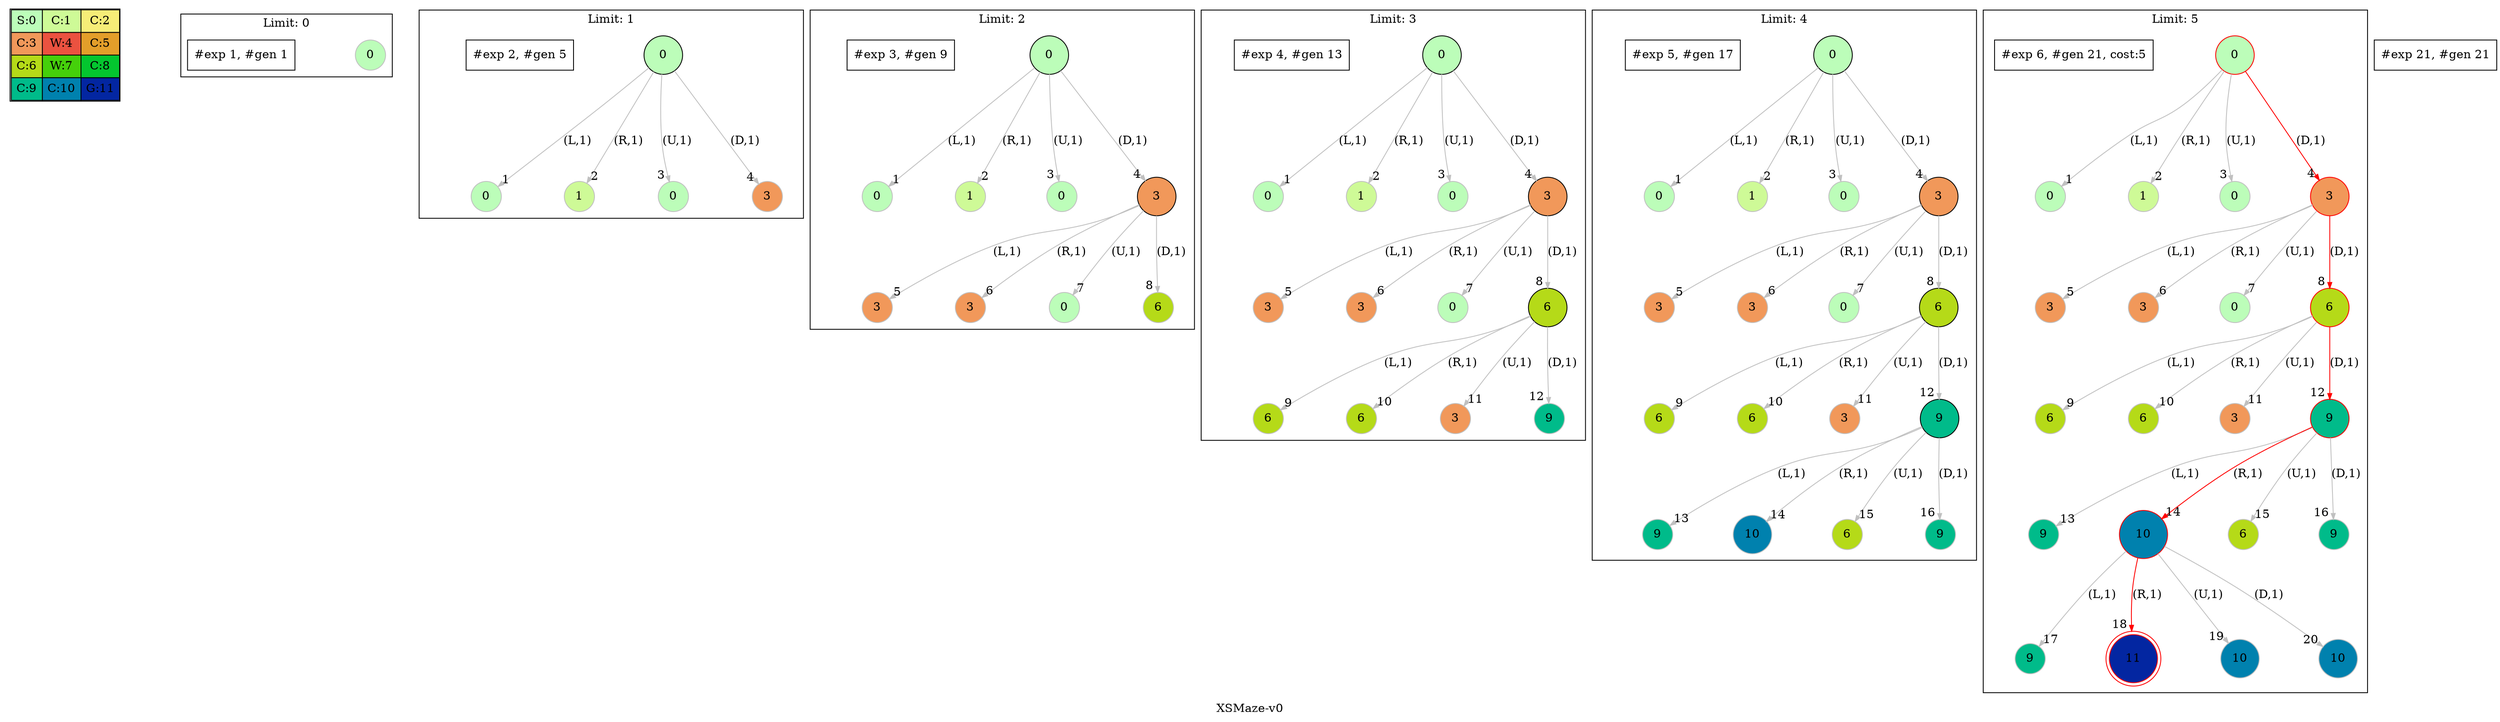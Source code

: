 digraph XSMaze { label="XSMaze-v0" 
subgraph MAP {label=Map;map [shape=plaintext label=<<table border="1" cellpadding="5" cellspacing="0" cellborder="1"><tr><td bgcolor="0.32745098 0.267733   0.99083125 1.        ">S:0</td><td bgcolor="0.24117647 0.39545121 0.97940977 1.        ">C:1</td><td bgcolor="0.15490196 0.51591783 0.96349314 1.        ">C:2</td></tr><tr><td bgcolor="0.06862745 0.62692381 0.94315443 1.        ">C:3</td><td bgcolor="0.01764706 0.72643357 0.91848699 1.        ">W:4</td><td bgcolor="0.10392157 0.81262237 0.88960401 1.        ">C:5</td></tr><tr><td bgcolor="0.19803922 0.88960401 0.8534438  1.        ">C:6</td><td bgcolor="0.28431373 0.94315443 0.81619691 1.        ">W:7</td><td bgcolor="0.37058824 0.97940977 0.77520398 1.        ">C:8</td></tr><tr><td bgcolor="0.45686275 0.99770518 0.73065313 1.        ">C:9</td><td bgcolor="0.54313725 0.99770518 0.68274886 1.        ">C:10</td><td bgcolor="0.62941176 0.97940977 0.63171101 1.        ">G:11</td></tr></table>>]} 
 nodesep=1 ranksep=1 node [shape=circle] edge [arrowsize=0.7] 
subgraph cluster0 { label="Limit: 0"   nodesep=1 ranksep=1 node [shape=circle] edge [arrowsize=0.7] 
"0_0" [label=0 style=filled color=grey fillcolor="0.32745098 0.267733   0.99083125 1.        " ];  
"#exp 1, #gen 1" [ shape=box ]; }
subgraph cluster1 { label="Limit: 1"   nodesep=1 ranksep=1 node [shape=circle] edge [arrowsize=0.7] 
"1_0" [label=0 style=filled color=grey fillcolor="0.32745098 0.267733   0.99083125 1.        " ];  
"1_0" [label=" 0 " style=filled color=black fillcolor="0.32745098 0.267733   0.99083125 1.        " ];  "1_0.0-0" [label=0 style=filled color=grey fillcolor="0.32745098 0.267733   0.99083125 1.        " ];   "1_0" -> "1_0.0-0" [label="(L,1)" headlabel=" 1 " color=grey ]; 
"1_0.1-1" [label=1 style=filled color=grey fillcolor="0.24117647 0.39545121 0.97940977 1.        " ];   "1_0" -> "1_0.1-1" [label="(R,1)" headlabel=" 2 " color=grey ]; 
"1_0.0-2" [label=0 style=filled color=grey fillcolor="0.32745098 0.267733   0.99083125 1.        " ];   "1_0" -> "1_0.0-2" [label="(U,1)" headlabel=" 3 " color=grey ]; 
"1_0.3-3" [label=3 style=filled color=grey fillcolor="0.06862745 0.62692381 0.94315443 1.        " ];   "1_0" -> "1_0.3-3" [label="(D,1)" headlabel=" 4 " color=grey ]; 
"#exp 2, #gen 5" [ shape=box ]; }
subgraph cluster2 { label="Limit: 2"   nodesep=1 ranksep=1 node [shape=circle] edge [arrowsize=0.7] 
"2_0" [label=0 style=filled color=grey fillcolor="0.32745098 0.267733   0.99083125 1.        " ];  
"2_0" [label=" 0 " style=filled color=black fillcolor="0.32745098 0.267733   0.99083125 1.        " ];  "2_0.0-0" [label=0 style=filled color=grey fillcolor="0.32745098 0.267733   0.99083125 1.        " ];   "2_0" -> "2_0.0-0" [label="(L,1)" headlabel=" 1 " color=grey ]; 
"2_0.1-1" [label=1 style=filled color=grey fillcolor="0.24117647 0.39545121 0.97940977 1.        " ];   "2_0" -> "2_0.1-1" [label="(R,1)" headlabel=" 2 " color=grey ]; 
"2_0.0-2" [label=0 style=filled color=grey fillcolor="0.32745098 0.267733   0.99083125 1.        " ];   "2_0" -> "2_0.0-2" [label="(U,1)" headlabel=" 3 " color=grey ]; 
"2_0.3-3" [label=3 style=filled color=grey fillcolor="0.06862745 0.62692381 0.94315443 1.        " ];   "2_0" -> "2_0.3-3" [label="(D,1)" headlabel=" 4 " color=grey ]; 
"2_0.3-3" [label=" 3 " style=filled color=black fillcolor="0.06862745 0.62692381 0.94315443 1.        " ];  "2_0.3.3-0" [label=3 style=filled color=grey fillcolor="0.06862745 0.62692381 0.94315443 1.        " ];   "2_0.3-3" -> "2_0.3.3-0" [label="(L,1)" headlabel=" 5 " color=grey ]; 
"2_0.3.3-1" [label=3 style=filled color=grey fillcolor="0.06862745 0.62692381 0.94315443 1.        " ];   "2_0.3-3" -> "2_0.3.3-1" [label="(R,1)" headlabel=" 6 " color=grey ]; 
"2_0.3.0-2" [label=0 style=filled color=grey fillcolor="0.32745098 0.267733   0.99083125 1.        " ];   "2_0.3-3" -> "2_0.3.0-2" [label="(U,1)" headlabel=" 7 " color=grey ]; 
"2_0.3.6-3" [label=6 style=filled color=grey fillcolor="0.19803922 0.88960401 0.8534438  1.        " ];   "2_0.3-3" -> "2_0.3.6-3" [label="(D,1)" headlabel=" 8 " color=grey ]; 
"#exp 3, #gen 9" [ shape=box ]; }
subgraph cluster3 { label="Limit: 3"   nodesep=1 ranksep=1 node [shape=circle] edge [arrowsize=0.7] 
"3_0" [label=0 style=filled color=grey fillcolor="0.32745098 0.267733   0.99083125 1.        " ];  
"3_0" [label=" 0 " style=filled color=black fillcolor="0.32745098 0.267733   0.99083125 1.        " ];  "3_0.0-0" [label=0 style=filled color=grey fillcolor="0.32745098 0.267733   0.99083125 1.        " ];   "3_0" -> "3_0.0-0" [label="(L,1)" headlabel=" 1 " color=grey ]; 
"3_0.1-1" [label=1 style=filled color=grey fillcolor="0.24117647 0.39545121 0.97940977 1.        " ];   "3_0" -> "3_0.1-1" [label="(R,1)" headlabel=" 2 " color=grey ]; 
"3_0.0-2" [label=0 style=filled color=grey fillcolor="0.32745098 0.267733   0.99083125 1.        " ];   "3_0" -> "3_0.0-2" [label="(U,1)" headlabel=" 3 " color=grey ]; 
"3_0.3-3" [label=3 style=filled color=grey fillcolor="0.06862745 0.62692381 0.94315443 1.        " ];   "3_0" -> "3_0.3-3" [label="(D,1)" headlabel=" 4 " color=grey ]; 
"3_0.3-3" [label=" 3 " style=filled color=black fillcolor="0.06862745 0.62692381 0.94315443 1.        " ];  "3_0.3.3-0" [label=3 style=filled color=grey fillcolor="0.06862745 0.62692381 0.94315443 1.        " ];   "3_0.3-3" -> "3_0.3.3-0" [label="(L,1)" headlabel=" 5 " color=grey ]; 
"3_0.3.3-1" [label=3 style=filled color=grey fillcolor="0.06862745 0.62692381 0.94315443 1.        " ];   "3_0.3-3" -> "3_0.3.3-1" [label="(R,1)" headlabel=" 6 " color=grey ]; 
"3_0.3.0-2" [label=0 style=filled color=grey fillcolor="0.32745098 0.267733   0.99083125 1.        " ];   "3_0.3-3" -> "3_0.3.0-2" [label="(U,1)" headlabel=" 7 " color=grey ]; 
"3_0.3.6-3" [label=6 style=filled color=grey fillcolor="0.19803922 0.88960401 0.8534438  1.        " ];   "3_0.3-3" -> "3_0.3.6-3" [label="(D,1)" headlabel=" 8 " color=grey ]; 
"3_0.3.6-3" [label=" 6 " style=filled color=black fillcolor="0.19803922 0.88960401 0.8534438  1.        " ];  "3_0.3.6.6-0" [label=6 style=filled color=grey fillcolor="0.19803922 0.88960401 0.8534438  1.        " ];   "3_0.3.6-3" -> "3_0.3.6.6-0" [label="(L,1)" headlabel=" 9 " color=grey ]; 
"3_0.3.6.6-1" [label=6 style=filled color=grey fillcolor="0.19803922 0.88960401 0.8534438  1.        " ];   "3_0.3.6-3" -> "3_0.3.6.6-1" [label="(R,1)" headlabel=" 10 " color=grey ]; 
"3_0.3.6.3-2" [label=3 style=filled color=grey fillcolor="0.06862745 0.62692381 0.94315443 1.        " ];   "3_0.3.6-3" -> "3_0.3.6.3-2" [label="(U,1)" headlabel=" 11 " color=grey ]; 
"3_0.3.6.9-3" [label=9 style=filled color=grey fillcolor="0.45686275 0.99770518 0.73065313 1.        " ];   "3_0.3.6-3" -> "3_0.3.6.9-3" [label="(D,1)" headlabel=" 12 " color=grey ]; 
"#exp 4, #gen 13" [ shape=box ]; }
subgraph cluster4 { label="Limit: 4"   nodesep=1 ranksep=1 node [shape=circle] edge [arrowsize=0.7] 
"4_0" [label=0 style=filled color=grey fillcolor="0.32745098 0.267733   0.99083125 1.        " ];  
"4_0" [label=" 0 " style=filled color=black fillcolor="0.32745098 0.267733   0.99083125 1.        " ];  "4_0.0-0" [label=0 style=filled color=grey fillcolor="0.32745098 0.267733   0.99083125 1.        " ];   "4_0" -> "4_0.0-0" [label="(L,1)" headlabel=" 1 " color=grey ]; 
"4_0.1-1" [label=1 style=filled color=grey fillcolor="0.24117647 0.39545121 0.97940977 1.        " ];   "4_0" -> "4_0.1-1" [label="(R,1)" headlabel=" 2 " color=grey ]; 
"4_0.0-2" [label=0 style=filled color=grey fillcolor="0.32745098 0.267733   0.99083125 1.        " ];   "4_0" -> "4_0.0-2" [label="(U,1)" headlabel=" 3 " color=grey ]; 
"4_0.3-3" [label=3 style=filled color=grey fillcolor="0.06862745 0.62692381 0.94315443 1.        " ];   "4_0" -> "4_0.3-3" [label="(D,1)" headlabel=" 4 " color=grey ]; 
"4_0.3-3" [label=" 3 " style=filled color=black fillcolor="0.06862745 0.62692381 0.94315443 1.        " ];  "4_0.3.3-0" [label=3 style=filled color=grey fillcolor="0.06862745 0.62692381 0.94315443 1.        " ];   "4_0.3-3" -> "4_0.3.3-0" [label="(L,1)" headlabel=" 5 " color=grey ]; 
"4_0.3.3-1" [label=3 style=filled color=grey fillcolor="0.06862745 0.62692381 0.94315443 1.        " ];   "4_0.3-3" -> "4_0.3.3-1" [label="(R,1)" headlabel=" 6 " color=grey ]; 
"4_0.3.0-2" [label=0 style=filled color=grey fillcolor="0.32745098 0.267733   0.99083125 1.        " ];   "4_0.3-3" -> "4_0.3.0-2" [label="(U,1)" headlabel=" 7 " color=grey ]; 
"4_0.3.6-3" [label=6 style=filled color=grey fillcolor="0.19803922 0.88960401 0.8534438  1.        " ];   "4_0.3-3" -> "4_0.3.6-3" [label="(D,1)" headlabel=" 8 " color=grey ]; 
"4_0.3.6-3" [label=" 6 " style=filled color=black fillcolor="0.19803922 0.88960401 0.8534438  1.        " ];  "4_0.3.6.6-0" [label=6 style=filled color=grey fillcolor="0.19803922 0.88960401 0.8534438  1.        " ];   "4_0.3.6-3" -> "4_0.3.6.6-0" [label="(L,1)" headlabel=" 9 " color=grey ]; 
"4_0.3.6.6-1" [label=6 style=filled color=grey fillcolor="0.19803922 0.88960401 0.8534438  1.        " ];   "4_0.3.6-3" -> "4_0.3.6.6-1" [label="(R,1)" headlabel=" 10 " color=grey ]; 
"4_0.3.6.3-2" [label=3 style=filled color=grey fillcolor="0.06862745 0.62692381 0.94315443 1.        " ];   "4_0.3.6-3" -> "4_0.3.6.3-2" [label="(U,1)" headlabel=" 11 " color=grey ]; 
"4_0.3.6.9-3" [label=9 style=filled color=grey fillcolor="0.45686275 0.99770518 0.73065313 1.        " ];   "4_0.3.6-3" -> "4_0.3.6.9-3" [label="(D,1)" headlabel=" 12 " color=grey ]; 
"4_0.3.6.9-3" [label=" 9 " style=filled color=black fillcolor="0.45686275 0.99770518 0.73065313 1.        " ];  "4_0.3.6.9.9-0" [label=9 style=filled color=grey fillcolor="0.45686275 0.99770518 0.73065313 1.        " ];   "4_0.3.6.9-3" -> "4_0.3.6.9.9-0" [label="(L,1)" headlabel=" 13 " color=grey ]; 
"4_0.3.6.9.10-1" [label=10 style=filled color=grey fillcolor="0.54313725 0.99770518 0.68274886 1.        " ];   "4_0.3.6.9-3" -> "4_0.3.6.9.10-1" [label="(R,1)" headlabel=" 14 " color=grey ]; 
"4_0.3.6.9.6-2" [label=6 style=filled color=grey fillcolor="0.19803922 0.88960401 0.8534438  1.        " ];   "4_0.3.6.9-3" -> "4_0.3.6.9.6-2" [label="(U,1)" headlabel=" 15 " color=grey ]; 
"4_0.3.6.9.9-3" [label=9 style=filled color=grey fillcolor="0.45686275 0.99770518 0.73065313 1.        " ];   "4_0.3.6.9-3" -> "4_0.3.6.9.9-3" [label="(D,1)" headlabel=" 16 " color=grey ]; 
"#exp 5, #gen 17" [ shape=box ]; }
subgraph cluster5 { label="Limit: 5"   nodesep=1 ranksep=1 node [shape=circle] edge [arrowsize=0.7] 
"5_0" [label=0 style=filled color=grey fillcolor="0.32745098 0.267733   0.99083125 1.        " ];  
"5_0" [label=" 0 " style=filled color=black color=red fillcolor="0.32745098 0.267733   0.99083125 1.        " ];  "5_0.0-0" [label=0 style=filled color=grey fillcolor="0.32745098 0.267733   0.99083125 1.        " ];   "5_0" -> "5_0.0-0" [label="(L,1)" headlabel=" 1 " color=grey ]; 
"5_0.1-1" [label=1 style=filled color=grey fillcolor="0.24117647 0.39545121 0.97940977 1.        " ];   "5_0" -> "5_0.1-1" [label="(R,1)" headlabel=" 2 " color=grey ]; 
"5_0.0-2" [label=0 style=filled color=grey fillcolor="0.32745098 0.267733   0.99083125 1.        " ];   "5_0" -> "5_0.0-2" [label="(U,1)" headlabel=" 3 " color=grey ]; 
"5_0.3-3" [label=3 style=filled color=grey color=red fillcolor="0.06862745 0.62692381 0.94315443 1.        " ];   "5_0" -> "5_0.3-3" [label="(D,1)" headlabel=" 4 " color=grey color=red ]; 
"5_0.3-3" [label=" 3 " style=filled color=black color=red fillcolor="0.06862745 0.62692381 0.94315443 1.        " ];  "5_0.3.3-0" [label=3 style=filled color=grey fillcolor="0.06862745 0.62692381 0.94315443 1.        " ];   "5_0.3-3" -> "5_0.3.3-0" [label="(L,1)" headlabel=" 5 " color=grey ]; 
"5_0.3.3-1" [label=3 style=filled color=grey fillcolor="0.06862745 0.62692381 0.94315443 1.        " ];   "5_0.3-3" -> "5_0.3.3-1" [label="(R,1)" headlabel=" 6 " color=grey ]; 
"5_0.3.0-2" [label=0 style=filled color=grey fillcolor="0.32745098 0.267733   0.99083125 1.        " ];   "5_0.3-3" -> "5_0.3.0-2" [label="(U,1)" headlabel=" 7 " color=grey ]; 
"5_0.3.6-3" [label=6 style=filled color=grey color=red fillcolor="0.19803922 0.88960401 0.8534438  1.        " ];   "5_0.3-3" -> "5_0.3.6-3" [label="(D,1)" headlabel=" 8 " color=grey color=red ]; 
"5_0.3.6-3" [label=" 6 " style=filled color=black color=red fillcolor="0.19803922 0.88960401 0.8534438  1.        " ];  "5_0.3.6.6-0" [label=6 style=filled color=grey fillcolor="0.19803922 0.88960401 0.8534438  1.        " ];   "5_0.3.6-3" -> "5_0.3.6.6-0" [label="(L,1)" headlabel=" 9 " color=grey ]; 
"5_0.3.6.6-1" [label=6 style=filled color=grey fillcolor="0.19803922 0.88960401 0.8534438  1.        " ];   "5_0.3.6-3" -> "5_0.3.6.6-1" [label="(R,1)" headlabel=" 10 " color=grey ]; 
"5_0.3.6.3-2" [label=3 style=filled color=grey fillcolor="0.06862745 0.62692381 0.94315443 1.        " ];   "5_0.3.6-3" -> "5_0.3.6.3-2" [label="(U,1)" headlabel=" 11 " color=grey ]; 
"5_0.3.6.9-3" [label=9 style=filled color=grey color=red fillcolor="0.45686275 0.99770518 0.73065313 1.        " ];   "5_0.3.6-3" -> "5_0.3.6.9-3" [label="(D,1)" headlabel=" 12 " color=grey color=red ]; 
"5_0.3.6.9-3" [label=" 9 " style=filled color=black color=red fillcolor="0.45686275 0.99770518 0.73065313 1.        " ];  "5_0.3.6.9.9-0" [label=9 style=filled color=grey fillcolor="0.45686275 0.99770518 0.73065313 1.        " ];   "5_0.3.6.9-3" -> "5_0.3.6.9.9-0" [label="(L,1)" headlabel=" 13 " color=grey ]; 
"5_0.3.6.9.10-1" [label=10 style=filled color=grey color=red fillcolor="0.54313725 0.99770518 0.68274886 1.        " ];   "5_0.3.6.9-3" -> "5_0.3.6.9.10-1" [label="(R,1)" headlabel=" 14 " color=grey color=red ]; 
"5_0.3.6.9.6-2" [label=6 style=filled color=grey fillcolor="0.19803922 0.88960401 0.8534438  1.        " ];   "5_0.3.6.9-3" -> "5_0.3.6.9.6-2" [label="(U,1)" headlabel=" 15 " color=grey ]; 
"5_0.3.6.9.9-3" [label=9 style=filled color=grey fillcolor="0.45686275 0.99770518 0.73065313 1.        " ];   "5_0.3.6.9-3" -> "5_0.3.6.9.9-3" [label="(D,1)" headlabel=" 16 " color=grey ]; 
"5_0.3.6.9.10-1" [label=" 10 " style=filled color=black color=red fillcolor="0.54313725 0.99770518 0.68274886 1.        " ];  "5_0.3.6.9.10.9-0" [label=9 style=filled color=grey fillcolor="0.45686275 0.99770518 0.73065313 1.        " ];   "5_0.3.6.9.10-1" -> "5_0.3.6.9.10.9-0" [label="(L,1)" headlabel=" 17 " color=grey ]; 
"5_0.3.6.9.10.11-1" [label=" 11 " style=filled color=black color=red fillcolor="0.62941176 0.97940977 0.63171101 1.        " peripheries="2"]; /*GOALSTATE*/  "5_0.3.6.9.10-1" -> "5_0.3.6.9.10.11-1" [label="(R,1)" headlabel=" 18 " color=grey color=red ]; 
"5_0.3.6.9.10.10-2" [label=10 style=filled color=grey fillcolor="0.54313725 0.99770518 0.68274886 1.        " ];   "5_0.3.6.9.10-1" -> "5_0.3.6.9.10.10-2" [label="(U,1)" headlabel=" 19 " color=grey ]; 
"5_0.3.6.9.10.10-3" [label=10 style=filled color=grey fillcolor="0.54313725 0.99770518 0.68274886 1.        " ];   "5_0.3.6.9.10-1" -> "5_0.3.6.9.10.10-3" [label="(D,1)" headlabel=" 20 " color=grey ];
"#exp 6, #gen 21, cost:5" [ shape=box ]; }
"#exp 21, #gen 21" [ shape=box ]; }
